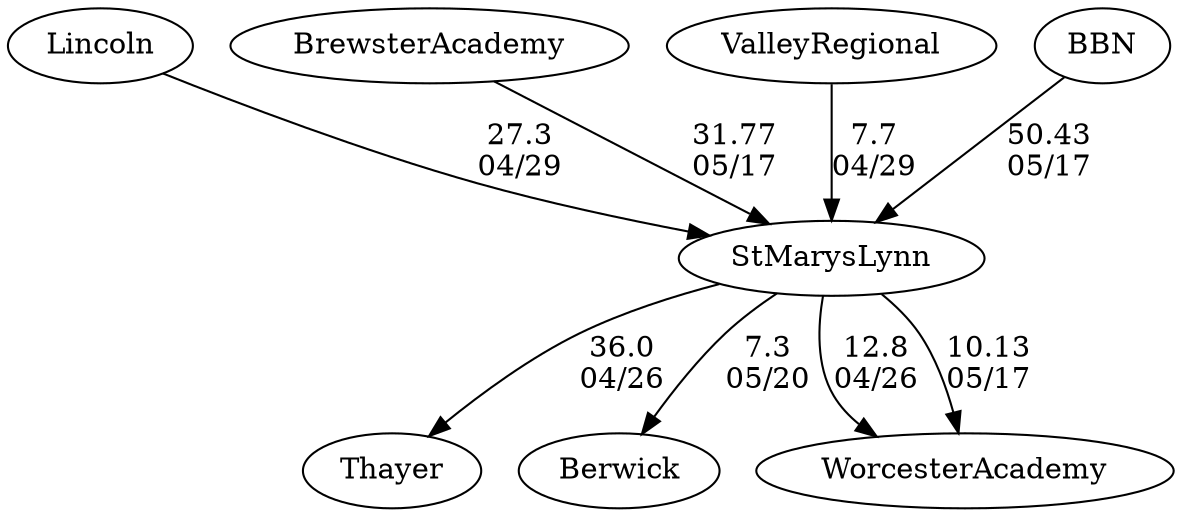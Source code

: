 digraph girls1foursStMarysLynn {Lincoln [URL="girls1foursStMarysLynnLincoln.html"];Thayer [URL="girls1foursStMarysLynnThayer.html"];BrewsterAcademy [URL="girls1foursStMarysLynnBrewsterAcademy.html"];ValleyRegional [URL="girls1foursStMarysLynnValleyRegional.html"];StMarysLynn [URL="girls1foursStMarysLynnStMarysLynn.html"];Berwick [URL="girls1foursStMarysLynnBerwick.html"];BBN [URL="girls1foursStMarysLynnBBN.html"];WorcesterAcademy [URL="girls1foursStMarysLynnWorcesterAcademy.html"];Lincoln -> StMarysLynn[label="27.3
04/29", weight="73", tooltip="NEIRA Boys & Girls Fours,Lincoln School vs. St. Mary's-Lynn vs. Valley Regional			
Distance: 1500m Conditions: Blustery, ENE cross wind 10-18 mph. 2V Girls race shortened due to oars slapping in the first 100m, estimated course 1250m. Comments: Novice 8+ exhibition: NBC - 6:48.9, Valley Regional 7:28.3, St. Mary's 8:48.3
In the Girls' 1V, NBC participated with a finish time of 7:37.6
None", URL="http://www.row2k.com/results/resultspage.cfm?UID=9E3AECE30FC3B92FA1BF2E660EEC9D3B&cat=5", random="random"]; 
ValleyRegional -> StMarysLynn[label="7.7
04/29", weight="93", tooltip="NEIRA Boys & Girls Fours,Lincoln School vs. St. Mary's-Lynn vs. Valley Regional			
Distance: 1500m Conditions: Blustery, ENE cross wind 10-18 mph. 2V Girls race shortened due to oars slapping in the first 100m, estimated course 1250m. Comments: Novice 8+ exhibition: NBC - 6:48.9, Valley Regional 7:28.3, St. Mary's 8:48.3
In the Girls' 1V, NBC participated with a finish time of 7:37.6
None", URL="http://www.row2k.com/results/resultspage.cfm?UID=9E3AECE30FC3B92FA1BF2E660EEC9D3B&cat=5", random="random"]; 
StMarysLynn -> WorcesterAcademy[label="12.8
04/26", weight="88", tooltip="NEIRA,Worcester Academy vs. St. Mary's-Lynn, Thayer, Eagle Hill, and Bancroft			
Distance: 1500 meters Conditions: Minimal wind, no chop.
None", URL="http://www.row2k.com/results/resultspage.cfm?UID=38305821F0E11F6B4B5BC132E9B3DE79&cat=5", random="random"]; 
StMarysLynn -> Thayer[label="36.0
04/26", weight="64", tooltip="NEIRA,Worcester Academy vs. St. Mary's-Lynn, Thayer, Eagle Hill, and Bancroft			
Distance: 1500 meters Conditions: Minimal wind, no chop.
None", URL="http://www.row2k.com/results/resultspage.cfm?UID=38305821F0E11F6B4B5BC132E9B3DE79&cat=5", random="random"]; 
StMarysLynn -> Berwick[label="7.3
05/20", weight="93", tooltip="NEIRA Boys & Girls Fours,Berwick Vs. Saint Mary's School			
Distance: 1500 Conditions: Slight tail current and tail wind for the first 3 races as the tide came in. Slack tide for the mixed racing with similar tail wind throughout all racing. Comments: Racing order was Boys 1V, Girls 1V, Boys 2V, and then Mixed Boats. 
Included in Boys 2V was was also Berwick's 3V, 4V, & 5V.
Thank you St. Mary's for making the trip to Maine!
None", URL="http://www.row2k.com/results/resultspage.cfm?UID=989A2DBFA7A1EFF7C04A5E733B92D721&cat=5", random="random"]; 
BBN -> StMarysLynn[label="50.43
05/17", weight="50", tooltip="NEIRA Boys & Girls Fours,Worcester Academy vs. BB&N, Brewster, Medford, Bancroft, St. Mary's			
Distance: 1500 Conditions: Sustained 10 mph wind from NNW with significant gusts. Light chop at start line. Moderate to heavy chop at finish line. Comments: In the GV2 event, BB&N GV2 placed first, BB&N GV4 placed second, and BB&N GV3 placed third. 
In the BV4 event, Brewster's BV3 completed and placed second. 
Special thanks to John Quinn for refereeing in less-than-ideal conditions.
None", URL="http://www.row2k.com/results/resultspage.cfm?UID=B08CEFE7F2A798211AD04136F77F4A00&cat=5", random="random"]; 
BrewsterAcademy -> StMarysLynn[label="31.77
05/17", weight="69", tooltip="NEIRA Boys & Girls Fours,Worcester Academy vs. BB&N, Brewster, Medford, Bancroft, St. Mary's			
Distance: 1500 Conditions: Sustained 10 mph wind from NNW with significant gusts. Light chop at start line. Moderate to heavy chop at finish line. Comments: In the GV2 event, BB&N GV2 placed first, BB&N GV4 placed second, and BB&N GV3 placed third. 
In the BV4 event, Brewster's BV3 completed and placed second. 
Special thanks to John Quinn for refereeing in less-than-ideal conditions.
None", URL="http://www.row2k.com/results/resultspage.cfm?UID=B08CEFE7F2A798211AD04136F77F4A00&cat=5", random="random"]; 
StMarysLynn -> WorcesterAcademy[label="10.13
05/17", weight="90", tooltip="NEIRA Boys & Girls Fours,Worcester Academy vs. BB&N, Brewster, Medford, Bancroft, St. Mary's			
Distance: 1500 Conditions: Sustained 10 mph wind from NNW with significant gusts. Light chop at start line. Moderate to heavy chop at finish line. Comments: In the GV2 event, BB&N GV2 placed first, BB&N GV4 placed second, and BB&N GV3 placed third. 
In the BV4 event, Brewster's BV3 completed and placed second. 
Special thanks to John Quinn for refereeing in less-than-ideal conditions.
None", URL="http://www.row2k.com/results/resultspage.cfm?UID=B08CEFE7F2A798211AD04136F77F4A00&cat=5", random="random"]}